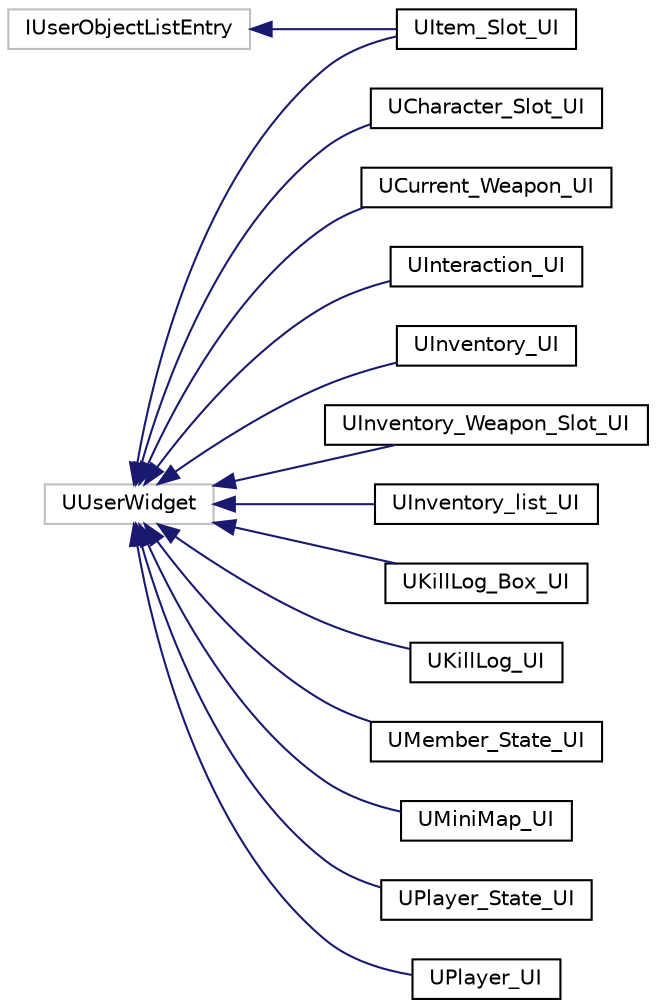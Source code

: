 digraph "그래픽컬한 클래스 계통도"
{
 // LATEX_PDF_SIZE
  edge [fontname="Helvetica",fontsize="10",labelfontname="Helvetica",labelfontsize="10"];
  node [fontname="Helvetica",fontsize="10",shape=record];
  rankdir="LR";
  Node0 [label="IUserObjectListEntry",height=0.2,width=0.4,color="grey75", fillcolor="white", style="filled",tooltip=" "];
  Node0 -> Node1 [dir="back",color="midnightblue",fontsize="10",style="solid",fontname="Helvetica"];
  Node1 [label="UItem_Slot_UI",height=0.2,width=0.4,color="black", fillcolor="white", style="filled",URL="$class_u_item___slot___u_i.html",tooltip=" "];
  Node2 [label="UUserWidget",height=0.2,width=0.4,color="grey75", fillcolor="white", style="filled",tooltip=" "];
  Node2 -> Node3 [dir="back",color="midnightblue",fontsize="10",style="solid",fontname="Helvetica"];
  Node3 [label="UCharacter_Slot_UI",height=0.2,width=0.4,color="black", fillcolor="white", style="filled",URL="$class_u_character___slot___u_i.html",tooltip=" "];
  Node2 -> Node4 [dir="back",color="midnightblue",fontsize="10",style="solid",fontname="Helvetica"];
  Node4 [label="UCurrent_Weapon_UI",height=0.2,width=0.4,color="black", fillcolor="white", style="filled",URL="$class_u_current___weapon___u_i.html",tooltip=" "];
  Node2 -> Node5 [dir="back",color="midnightblue",fontsize="10",style="solid",fontname="Helvetica"];
  Node5 [label="UInteraction_UI",height=0.2,width=0.4,color="black", fillcolor="white", style="filled",URL="$class_u_interaction___u_i.html",tooltip=" "];
  Node2 -> Node6 [dir="back",color="midnightblue",fontsize="10",style="solid",fontname="Helvetica"];
  Node6 [label="UInventory_UI",height=0.2,width=0.4,color="black", fillcolor="white", style="filled",URL="$class_u_inventory___u_i.html",tooltip=" "];
  Node2 -> Node7 [dir="back",color="midnightblue",fontsize="10",style="solid",fontname="Helvetica"];
  Node7 [label="UInventory_Weapon_Slot_UI",height=0.2,width=0.4,color="black", fillcolor="white", style="filled",URL="$class_u_inventory___weapon___slot___u_i.html",tooltip=" "];
  Node2 -> Node8 [dir="back",color="midnightblue",fontsize="10",style="solid",fontname="Helvetica"];
  Node8 [label="UInventory_list_UI",height=0.2,width=0.4,color="black", fillcolor="white", style="filled",URL="$class_u_inventory__list___u_i.html",tooltip=" "];
  Node2 -> Node1 [dir="back",color="midnightblue",fontsize="10",style="solid",fontname="Helvetica"];
  Node2 -> Node9 [dir="back",color="midnightblue",fontsize="10",style="solid",fontname="Helvetica"];
  Node9 [label="UKillLog_Box_UI",height=0.2,width=0.4,color="black", fillcolor="white", style="filled",URL="$class_u_kill_log___box___u_i.html",tooltip=" "];
  Node2 -> Node10 [dir="back",color="midnightblue",fontsize="10",style="solid",fontname="Helvetica"];
  Node10 [label="UKillLog_UI",height=0.2,width=0.4,color="black", fillcolor="white", style="filled",URL="$class_u_kill_log___u_i.html",tooltip=" "];
  Node2 -> Node11 [dir="back",color="midnightblue",fontsize="10",style="solid",fontname="Helvetica"];
  Node11 [label="UMember_State_UI",height=0.2,width=0.4,color="black", fillcolor="white", style="filled",URL="$class_u_member___state___u_i.html",tooltip=" "];
  Node2 -> Node12 [dir="back",color="midnightblue",fontsize="10",style="solid",fontname="Helvetica"];
  Node12 [label="UMiniMap_UI",height=0.2,width=0.4,color="black", fillcolor="white", style="filled",URL="$class_u_mini_map___u_i.html",tooltip=" "];
  Node2 -> Node13 [dir="back",color="midnightblue",fontsize="10",style="solid",fontname="Helvetica"];
  Node13 [label="UPlayer_State_UI",height=0.2,width=0.4,color="black", fillcolor="white", style="filled",URL="$class_u_player___state___u_i.html",tooltip=" "];
  Node2 -> Node14 [dir="back",color="midnightblue",fontsize="10",style="solid",fontname="Helvetica"];
  Node14 [label="UPlayer_UI",height=0.2,width=0.4,color="black", fillcolor="white", style="filled",URL="$class_u_player___u_i.html",tooltip=" "];
}
